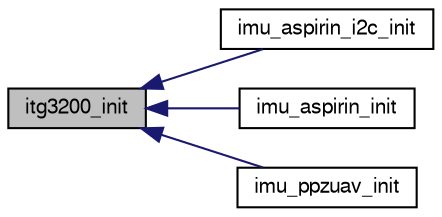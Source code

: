 digraph "itg3200_init"
{
  edge [fontname="FreeSans",fontsize="10",labelfontname="FreeSans",labelfontsize="10"];
  node [fontname="FreeSans",fontsize="10",shape=record];
  rankdir="LR";
  Node1 [label="itg3200_init",height=0.2,width=0.4,color="black", fillcolor="grey75", style="filled", fontcolor="black"];
  Node1 -> Node2 [dir="back",color="midnightblue",fontsize="10",style="solid",fontname="FreeSans"];
  Node2 [label="imu_aspirin_i2c_init",height=0.2,width=0.4,color="black", fillcolor="white", style="filled",URL="$imu__aspirin__i2c_8h.html#a3ab9581a70280ff7ce2776b7780f2e28"];
  Node1 -> Node3 [dir="back",color="midnightblue",fontsize="10",style="solid",fontname="FreeSans"];
  Node3 [label="imu_aspirin_init",height=0.2,width=0.4,color="black", fillcolor="white", style="filled",URL="$imu__aspirin_8h.html#a7cb16e620f9975439bb91f7d4819dc72"];
  Node1 -> Node4 [dir="back",color="midnightblue",fontsize="10",style="solid",fontname="FreeSans"];
  Node4 [label="imu_ppzuav_init",height=0.2,width=0.4,color="black", fillcolor="white", style="filled",URL="$imu__ppzuav_8h.html#a8cf8b6c04cb82b64d0ea89fa9ebeecc1"];
}
